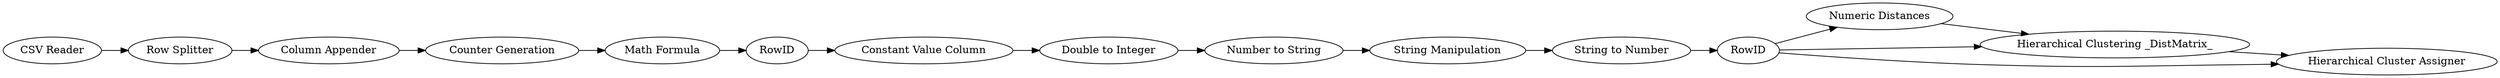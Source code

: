digraph {
	84 -> 85
	58 -> 90
	88 -> 87
	86 -> 88
	89 -> 71
	81 -> 83
	90 -> 89
	89 -> 69
	87 -> 58
	89 -> 70
	69 -> 70
	85 -> 86
	71 -> 69
	1 -> 78
	83 -> 84
	78 -> 81
	86 [label="Constant Value Column"]
	1 [label="CSV Reader"]
	90 [label="String to Number"]
	84 [label="Math Formula"]
	70 [label="Hierarchical Cluster Assigner"]
	87 [label="Number to String"]
	69 [label="Hierarchical Clustering _DistMatrix_"]
	71 [label="Numeric Distances"]
	89 [label=RowID]
	88 [label="Double to Integer"]
	58 [label="String Manipulation"]
	85 [label=RowID]
	83 [label="Counter Generation"]
	81 [label="Column Appender"]
	78 [label="Row Splitter"]
	rankdir=LR
}
